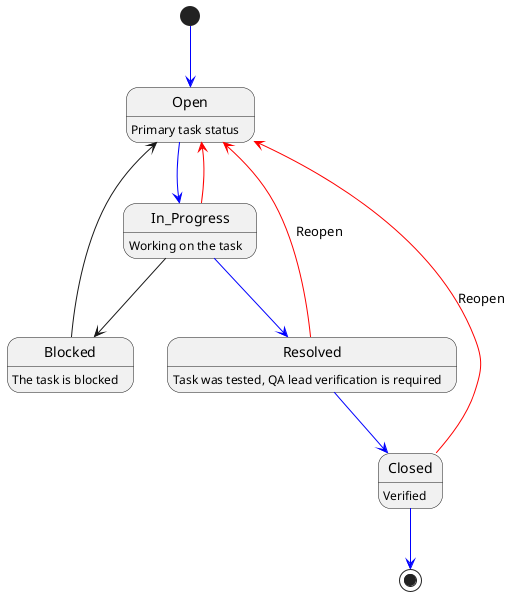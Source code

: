 @startuml
[*] -[#blue]-> Open
Open: Primary task status
Open -[#blue]-> In_Progress

In_Progress: Working on the task
In_Progress -[#blue]-> Resolved
In_Progress -[#red]-> Open
In_Progress --> Blocked

Blocked: The task is blocked
Blocked --> Open

Resolved : Task was tested, QA lead verification is required
Resolved -[#blue]-> Closed
Resolved -[#red]-> Open : Reopen

Closed: Verified
Closed -[#blue]-> [*]
Closed -[#red]-> Open : Reopen
@enduml